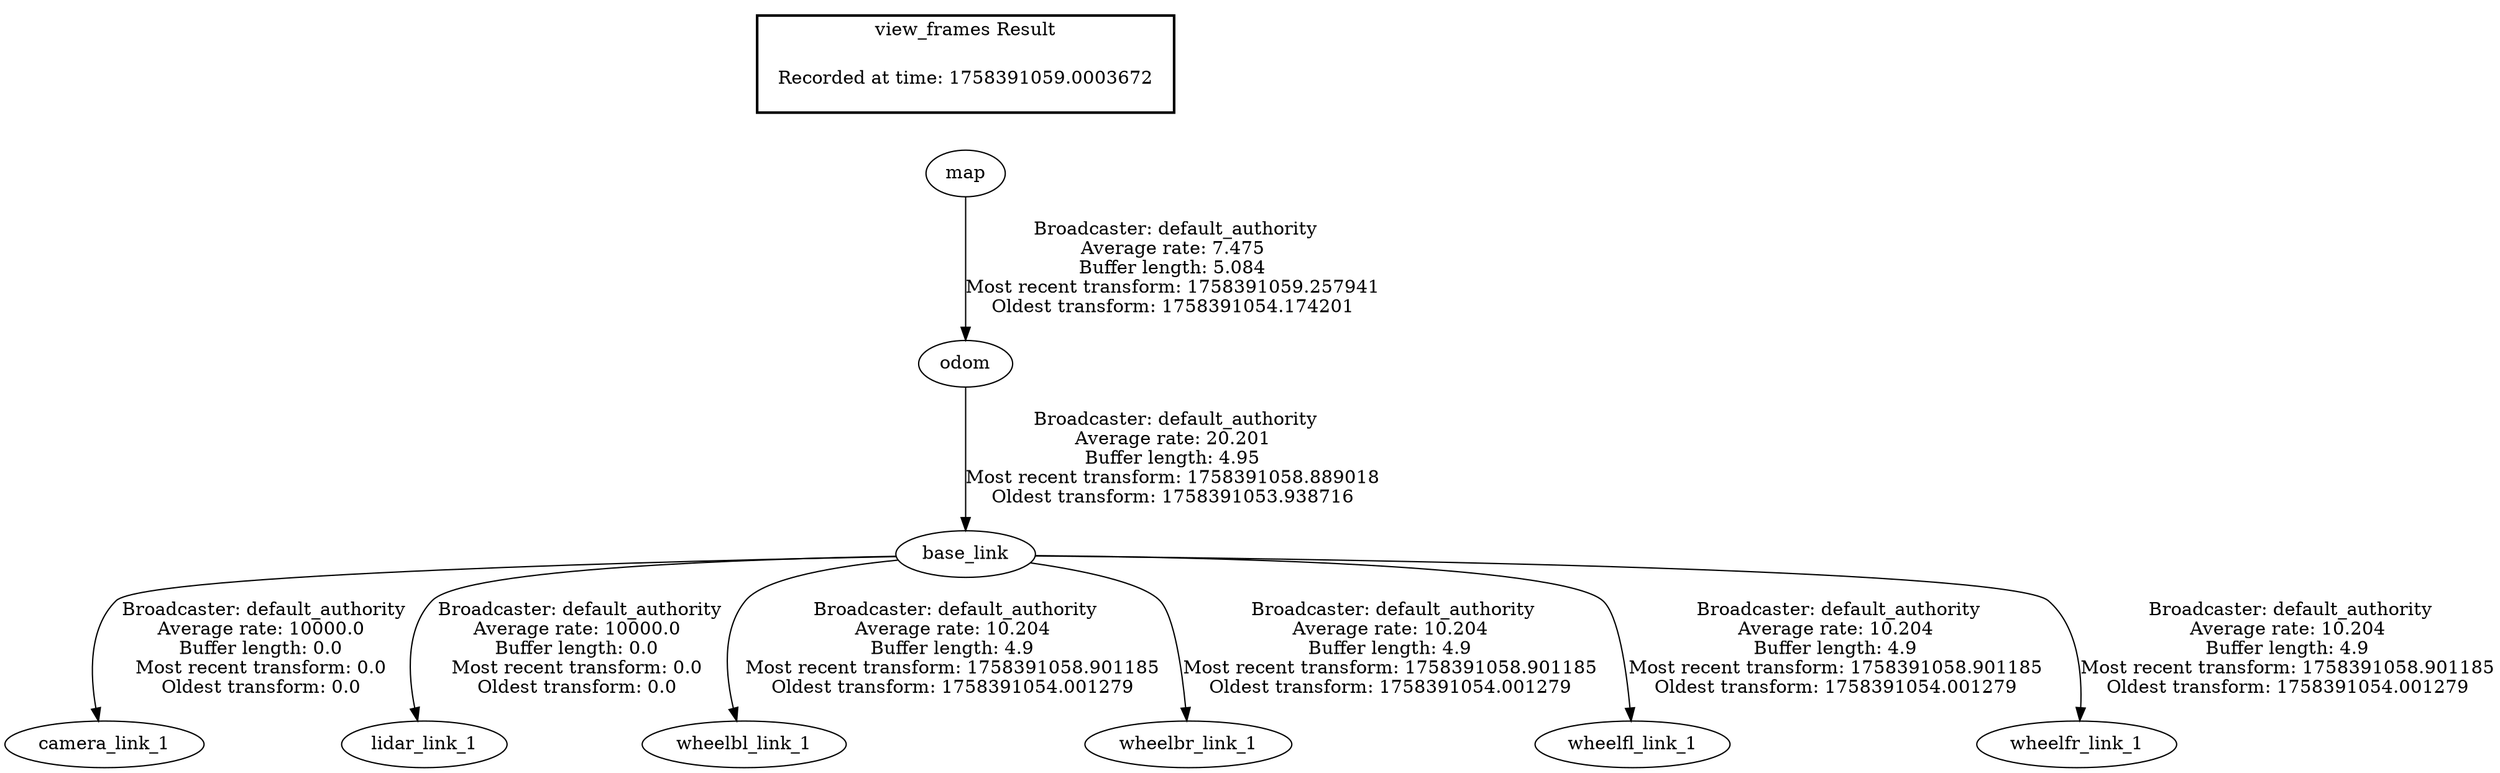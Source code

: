 digraph G {
"map" -> "odom"[label=" Broadcaster: default_authority\nAverage rate: 7.475\nBuffer length: 5.084\nMost recent transform: 1758391059.257941\nOldest transform: 1758391054.174201\n"];
"base_link" -> "camera_link_1"[label=" Broadcaster: default_authority\nAverage rate: 10000.0\nBuffer length: 0.0\nMost recent transform: 0.0\nOldest transform: 0.0\n"];
"odom" -> "base_link"[label=" Broadcaster: default_authority\nAverage rate: 20.201\nBuffer length: 4.95\nMost recent transform: 1758391058.889018\nOldest transform: 1758391053.938716\n"];
"base_link" -> "lidar_link_1"[label=" Broadcaster: default_authority\nAverage rate: 10000.0\nBuffer length: 0.0\nMost recent transform: 0.0\nOldest transform: 0.0\n"];
"base_link" -> "wheelbl_link_1"[label=" Broadcaster: default_authority\nAverage rate: 10.204\nBuffer length: 4.9\nMost recent transform: 1758391058.901185\nOldest transform: 1758391054.001279\n"];
"base_link" -> "wheelbr_link_1"[label=" Broadcaster: default_authority\nAverage rate: 10.204\nBuffer length: 4.9\nMost recent transform: 1758391058.901185\nOldest transform: 1758391054.001279\n"];
"base_link" -> "wheelfl_link_1"[label=" Broadcaster: default_authority\nAverage rate: 10.204\nBuffer length: 4.9\nMost recent transform: 1758391058.901185\nOldest transform: 1758391054.001279\n"];
"base_link" -> "wheelfr_link_1"[label=" Broadcaster: default_authority\nAverage rate: 10.204\nBuffer length: 4.9\nMost recent transform: 1758391058.901185\nOldest transform: 1758391054.001279\n"];
edge [style=invis];
 subgraph cluster_legend { style=bold; color=black; label ="view_frames Result";
"Recorded at time: 1758391059.0003672"[ shape=plaintext ] ;
}->"map";
}
